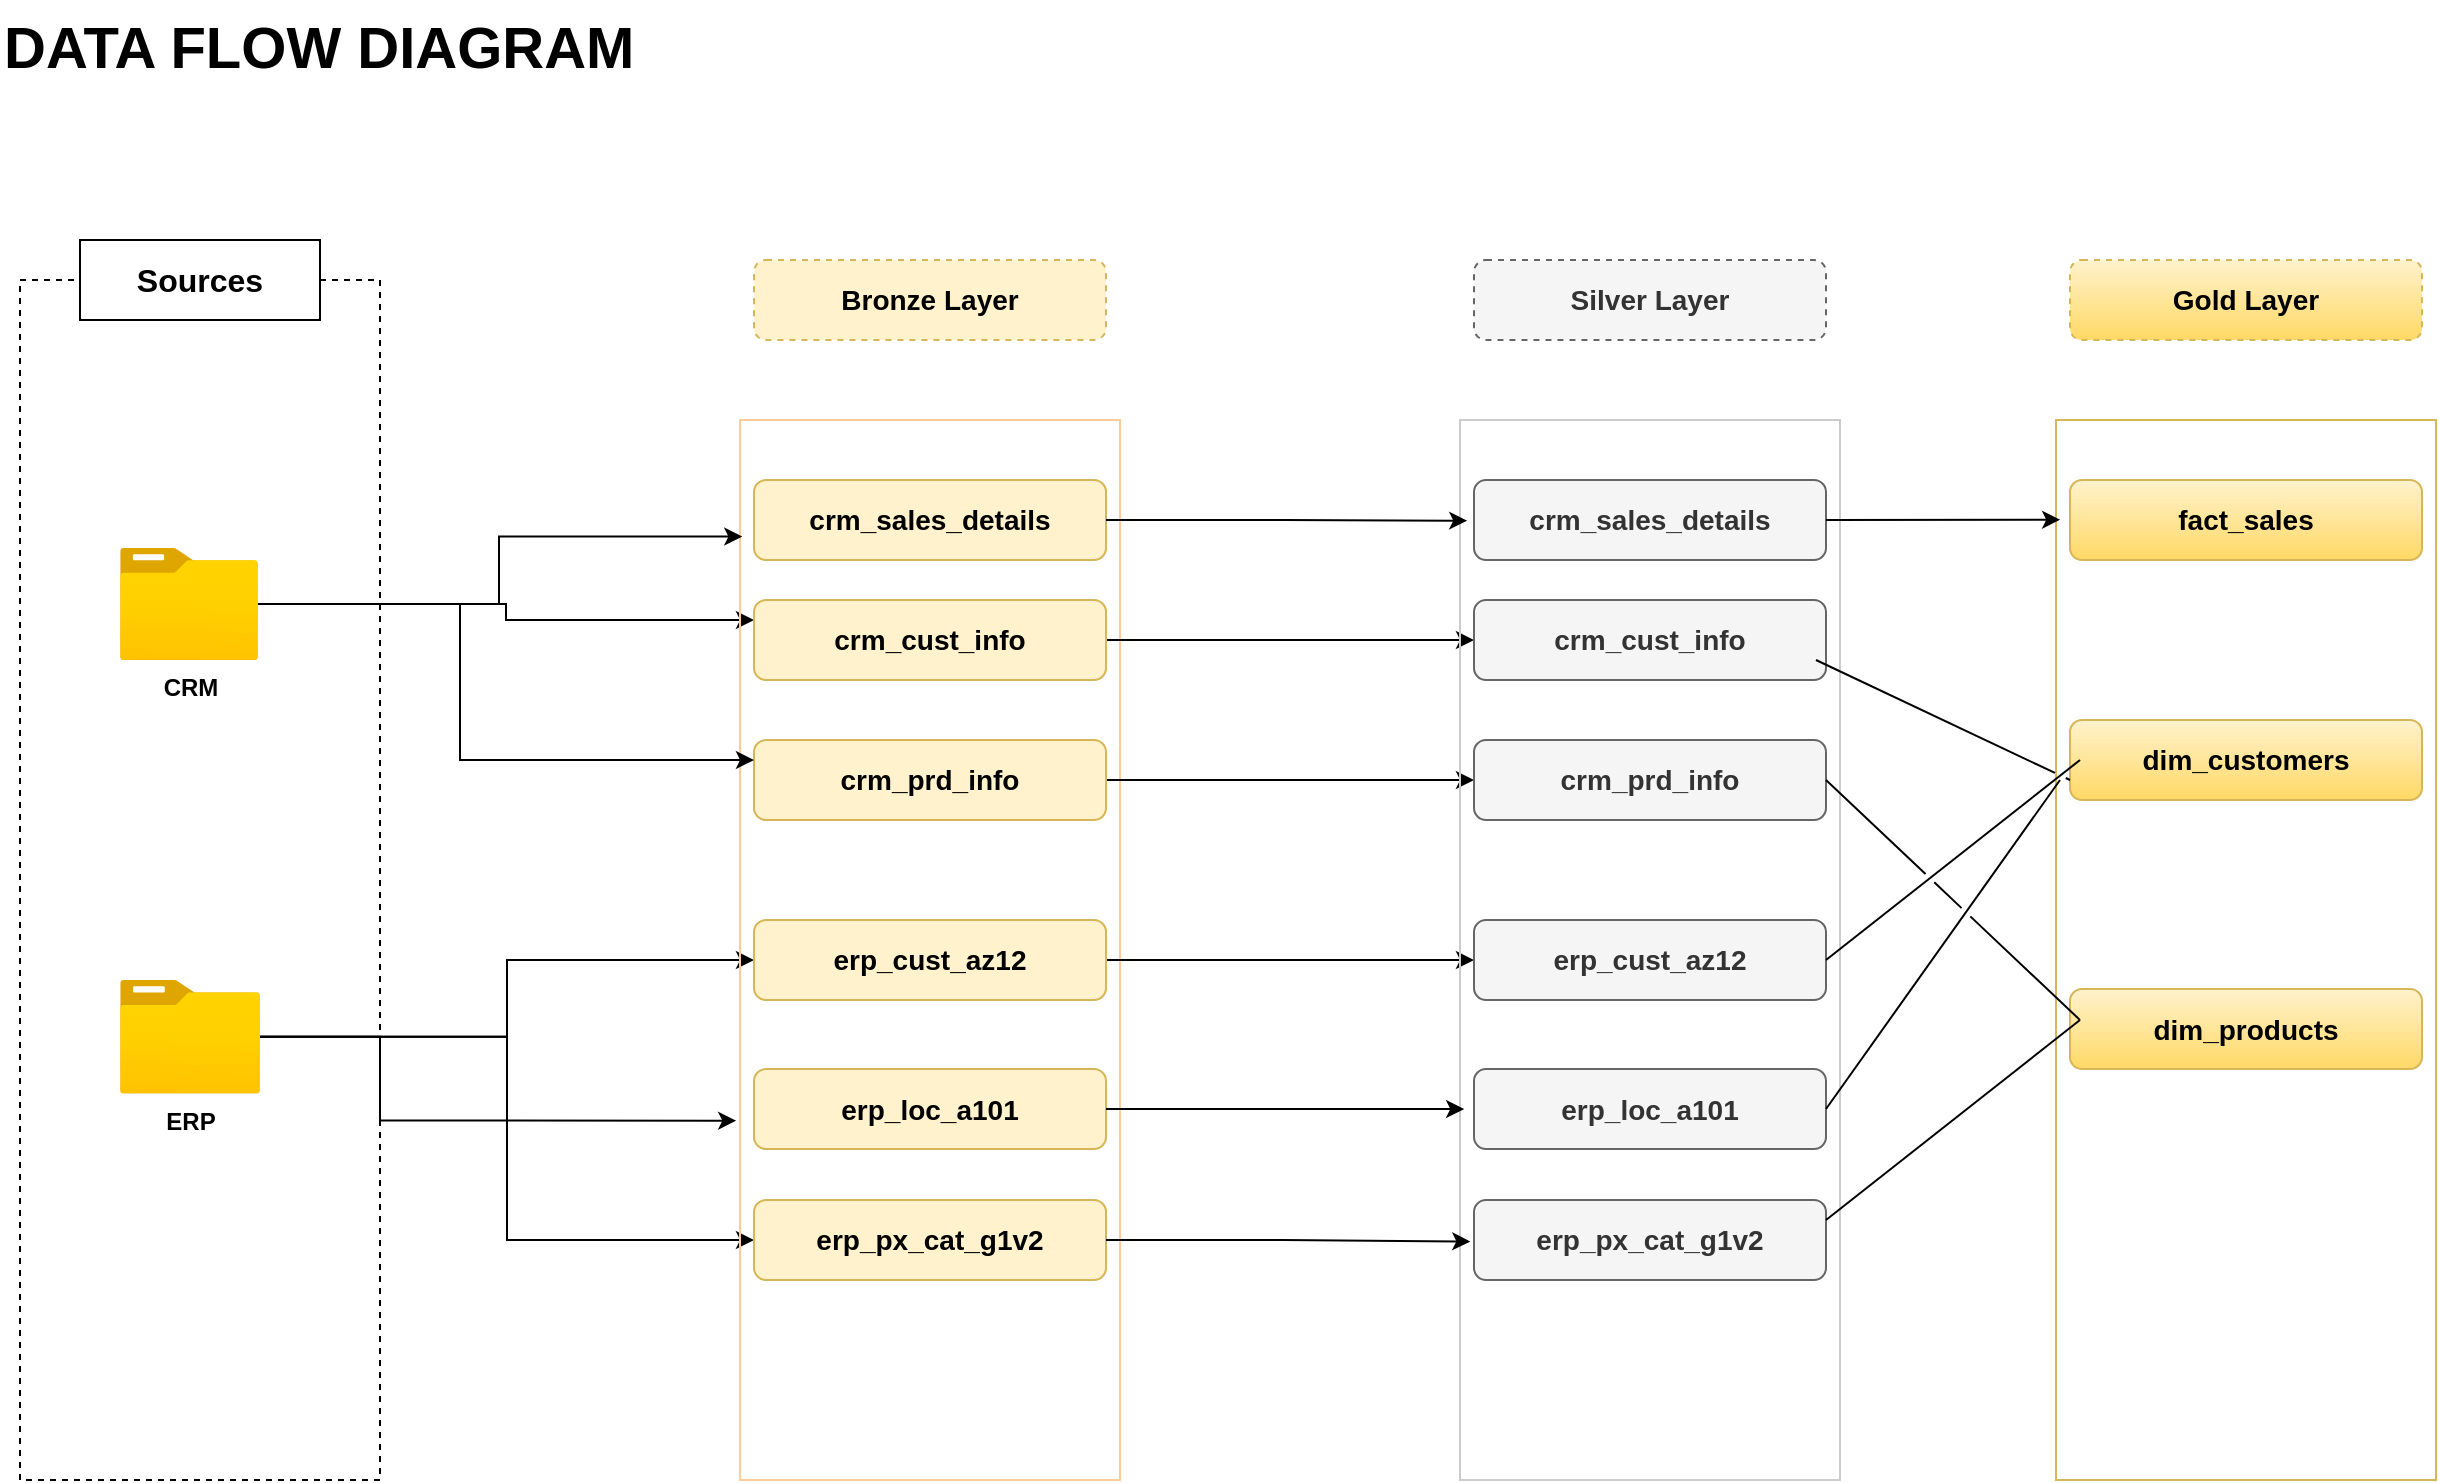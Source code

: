 <mxfile version="26.1.1">
  <diagram name="Page-1" id="3KSMp_RYxV7NYdq-AQxZ">
    <mxGraphModel dx="1468" dy="951" grid="1" gridSize="10" guides="1" tooltips="1" connect="1" arrows="1" fold="1" page="1" pageScale="1" pageWidth="827" pageHeight="1169" math="0" shadow="0">
      <root>
        <mxCell id="0" />
        <mxCell id="1" parent="0" />
        <mxCell id="Davz0x5oCwp0Jdmc8-Mb-1" value="&lt;h1 style=&quot;margin-top: 0px;&quot;&gt;&lt;font style=&quot;font-size: 29px;&quot;&gt;DATA FLOW DIAGRAM&lt;/font&gt;&lt;/h1&gt;" style="text;html=1;whiteSpace=wrap;overflow=hidden;rounded=0;" vertex="1" parent="1">
          <mxGeometry x="30" y="30" width="370" height="40" as="geometry" />
        </mxCell>
        <mxCell id="Davz0x5oCwp0Jdmc8-Mb-2" value="" style="rounded=0;whiteSpace=wrap;html=1;fillColor=none;gradientColor=none;dashed=1;" vertex="1" parent="1">
          <mxGeometry x="40" y="170" width="180" height="600" as="geometry" />
        </mxCell>
        <mxCell id="Davz0x5oCwp0Jdmc8-Mb-4" value="&lt;b&gt;&lt;font style=&quot;font-size: 16px;&quot;&gt;Sources&lt;/font&gt;&lt;/b&gt;" style="rounded=0;whiteSpace=wrap;html=1;fillColor=default;" vertex="1" parent="1">
          <mxGeometry x="70" y="150" width="120" height="40" as="geometry" />
        </mxCell>
        <mxCell id="Davz0x5oCwp0Jdmc8-Mb-23" style="edgeStyle=orthogonalEdgeStyle;rounded=0;orthogonalLoop=1;jettySize=auto;html=1;entryX=0;entryY=0.25;entryDx=0;entryDy=0;" edge="1" parent="1" source="Davz0x5oCwp0Jdmc8-Mb-5" target="Davz0x5oCwp0Jdmc8-Mb-15">
          <mxGeometry relative="1" as="geometry" />
        </mxCell>
        <mxCell id="Davz0x5oCwp0Jdmc8-Mb-5" value="&lt;b&gt;CRM&lt;/b&gt;" style="image;aspect=fixed;html=1;points=[];align=center;fontSize=12;image=img/lib/azure2/general/Folder_Blank.svg;" vertex="1" parent="1">
          <mxGeometry x="90" y="304" width="69" height="56" as="geometry" />
        </mxCell>
        <mxCell id="Davz0x5oCwp0Jdmc8-Mb-28" style="edgeStyle=orthogonalEdgeStyle;rounded=0;orthogonalLoop=1;jettySize=auto;html=1;entryX=0;entryY=0.5;entryDx=0;entryDy=0;" edge="1" parent="1" source="Davz0x5oCwp0Jdmc8-Mb-6" target="Davz0x5oCwp0Jdmc8-Mb-25">
          <mxGeometry relative="1" as="geometry" />
        </mxCell>
        <mxCell id="Davz0x5oCwp0Jdmc8-Mb-29" style="edgeStyle=orthogonalEdgeStyle;rounded=0;orthogonalLoop=1;jettySize=auto;html=1;entryX=0;entryY=0.5;entryDx=0;entryDy=0;" edge="1" parent="1" source="Davz0x5oCwp0Jdmc8-Mb-6" target="Davz0x5oCwp0Jdmc8-Mb-27">
          <mxGeometry relative="1" as="geometry" />
        </mxCell>
        <mxCell id="Davz0x5oCwp0Jdmc8-Mb-6" value="&lt;b&gt;ERP&lt;/b&gt;&lt;div&gt;&lt;b&gt;&lt;br&gt;&lt;/b&gt;&lt;/div&gt;" style="image;aspect=fixed;html=1;points=[];align=center;fontSize=12;image=img/lib/azure2/general/Folder_Blank.svg;" vertex="1" parent="1">
          <mxGeometry x="90" y="520" width="70" height="56.81" as="geometry" />
        </mxCell>
        <mxCell id="Davz0x5oCwp0Jdmc8-Mb-7" value="" style="rounded=0;whiteSpace=wrap;html=1;fillColor=none;strokeColor=#FFCC99;" vertex="1" parent="1">
          <mxGeometry x="400" y="240" width="190" height="530" as="geometry" />
        </mxCell>
        <mxCell id="Davz0x5oCwp0Jdmc8-Mb-13" value="&lt;font style=&quot;font-size: 14px;&quot;&gt;&lt;b style=&quot;&quot;&gt;Bronze Layer&lt;/b&gt;&lt;/font&gt;" style="rounded=1;whiteSpace=wrap;html=1;fillColor=#fff2cc;strokeColor=#d6b656;dashed=1;" vertex="1" parent="1">
          <mxGeometry x="407" y="160" width="176" height="40" as="geometry" />
        </mxCell>
        <mxCell id="Davz0x5oCwp0Jdmc8-Mb-14" value="&lt;span style=&quot;font-size: 14px;&quot;&gt;&lt;b&gt;crm_sales_details&lt;/b&gt;&lt;/span&gt;" style="rounded=1;whiteSpace=wrap;html=1;fillColor=#fff2cc;strokeColor=#d6b656;" vertex="1" parent="1">
          <mxGeometry x="407" y="270" width="176" height="40" as="geometry" />
        </mxCell>
        <mxCell id="Davz0x5oCwp0Jdmc8-Mb-42" style="edgeStyle=orthogonalEdgeStyle;rounded=0;orthogonalLoop=1;jettySize=auto;html=1;" edge="1" parent="1" source="Davz0x5oCwp0Jdmc8-Mb-15" target="Davz0x5oCwp0Jdmc8-Mb-36">
          <mxGeometry relative="1" as="geometry" />
        </mxCell>
        <mxCell id="Davz0x5oCwp0Jdmc8-Mb-15" value="&lt;span style=&quot;font-size: 14px;&quot;&gt;&lt;b&gt;crm_cust_info&lt;/b&gt;&lt;/span&gt;" style="rounded=1;whiteSpace=wrap;html=1;fillColor=#fff2cc;strokeColor=#d6b656;" vertex="1" parent="1">
          <mxGeometry x="407" y="330" width="176" height="40" as="geometry" />
        </mxCell>
        <mxCell id="Davz0x5oCwp0Jdmc8-Mb-43" style="edgeStyle=orthogonalEdgeStyle;rounded=0;orthogonalLoop=1;jettySize=auto;html=1;entryX=0;entryY=0.5;entryDx=0;entryDy=0;" edge="1" parent="1" source="Davz0x5oCwp0Jdmc8-Mb-16" target="Davz0x5oCwp0Jdmc8-Mb-37">
          <mxGeometry relative="1" as="geometry" />
        </mxCell>
        <mxCell id="Davz0x5oCwp0Jdmc8-Mb-16" value="&lt;span style=&quot;font-size: 14px;&quot;&gt;&lt;b&gt;crm_prd_info&lt;/b&gt;&lt;/span&gt;" style="rounded=1;whiteSpace=wrap;html=1;fillColor=#fff2cc;strokeColor=#d6b656;" vertex="1" parent="1">
          <mxGeometry x="407" y="400" width="176" height="40" as="geometry" />
        </mxCell>
        <mxCell id="Davz0x5oCwp0Jdmc8-Mb-21" style="edgeStyle=orthogonalEdgeStyle;rounded=0;orthogonalLoop=1;jettySize=auto;html=1;entryX=0;entryY=0.25;entryDx=0;entryDy=0;" edge="1" parent="1" source="Davz0x5oCwp0Jdmc8-Mb-5" target="Davz0x5oCwp0Jdmc8-Mb-16">
          <mxGeometry relative="1" as="geometry">
            <Array as="points">
              <mxPoint x="260" y="332" />
              <mxPoint x="260" y="410" />
            </Array>
          </mxGeometry>
        </mxCell>
        <mxCell id="Davz0x5oCwp0Jdmc8-Mb-24" style="edgeStyle=orthogonalEdgeStyle;rounded=0;orthogonalLoop=1;jettySize=auto;html=1;entryX=0.006;entryY=0.11;entryDx=0;entryDy=0;entryPerimeter=0;" edge="1" parent="1" source="Davz0x5oCwp0Jdmc8-Mb-5" target="Davz0x5oCwp0Jdmc8-Mb-7">
          <mxGeometry relative="1" as="geometry" />
        </mxCell>
        <mxCell id="Davz0x5oCwp0Jdmc8-Mb-45" style="edgeStyle=orthogonalEdgeStyle;rounded=0;orthogonalLoop=1;jettySize=auto;html=1;entryX=0;entryY=0.5;entryDx=0;entryDy=0;" edge="1" parent="1" source="Davz0x5oCwp0Jdmc8-Mb-25" target="Davz0x5oCwp0Jdmc8-Mb-38">
          <mxGeometry relative="1" as="geometry" />
        </mxCell>
        <mxCell id="Davz0x5oCwp0Jdmc8-Mb-25" value="&lt;span style=&quot;font-size: 14px;&quot;&gt;&lt;b&gt;erp_cust_az12&lt;/b&gt;&lt;/span&gt;" style="rounded=1;whiteSpace=wrap;html=1;fillColor=#fff2cc;strokeColor=#d6b656;" vertex="1" parent="1">
          <mxGeometry x="407" y="490" width="176" height="40" as="geometry" />
        </mxCell>
        <mxCell id="Davz0x5oCwp0Jdmc8-Mb-26" value="&lt;span style=&quot;font-size: 14px;&quot;&gt;&lt;b&gt;erp_loc_a101&lt;/b&gt;&lt;/span&gt;" style="rounded=1;whiteSpace=wrap;html=1;fillColor=#fff2cc;strokeColor=#d6b656;" vertex="1" parent="1">
          <mxGeometry x="407" y="564.5" width="176" height="40" as="geometry" />
        </mxCell>
        <mxCell id="Davz0x5oCwp0Jdmc8-Mb-27" value="&lt;span style=&quot;font-size: 14px;&quot;&gt;&lt;b&gt;erp_px_cat_g1v2&lt;/b&gt;&lt;/span&gt;" style="rounded=1;whiteSpace=wrap;html=1;fillColor=#fff2cc;strokeColor=#d6b656;" vertex="1" parent="1">
          <mxGeometry x="407" y="630" width="176" height="40" as="geometry" />
        </mxCell>
        <mxCell id="Davz0x5oCwp0Jdmc8-Mb-30" style="edgeStyle=orthogonalEdgeStyle;rounded=0;orthogonalLoop=1;jettySize=auto;html=1;entryX=-0.01;entryY=0.661;entryDx=0;entryDy=0;entryPerimeter=0;" edge="1" parent="1" source="Davz0x5oCwp0Jdmc8-Mb-6" target="Davz0x5oCwp0Jdmc8-Mb-7">
          <mxGeometry relative="1" as="geometry">
            <Array as="points">
              <mxPoint x="220" y="548" />
              <mxPoint x="220" y="590" />
            </Array>
          </mxGeometry>
        </mxCell>
        <mxCell id="Davz0x5oCwp0Jdmc8-Mb-33" value="" style="rounded=0;whiteSpace=wrap;html=1;fillColor=none;strokeColor=#CCCCCC;fontStyle=1" vertex="1" parent="1">
          <mxGeometry x="760" y="240" width="190" height="530" as="geometry" />
        </mxCell>
        <mxCell id="Davz0x5oCwp0Jdmc8-Mb-34" value="&lt;span style=&quot;font-size: 14px;&quot;&gt;&lt;b&gt;Silver Layer&lt;/b&gt;&lt;/span&gt;" style="rounded=1;whiteSpace=wrap;html=1;fillColor=#f5f5f5;strokeColor=#666666;dashed=1;fontColor=#333333;" vertex="1" parent="1">
          <mxGeometry x="767" y="160" width="176" height="40" as="geometry" />
        </mxCell>
        <mxCell id="Davz0x5oCwp0Jdmc8-Mb-35" value="&lt;span style=&quot;font-size: 14px;&quot;&gt;&lt;b&gt;crm_sales_details&lt;/b&gt;&lt;/span&gt;" style="rounded=1;whiteSpace=wrap;html=1;fillColor=#f5f5f5;strokeColor=#666666;fontColor=#333333;" vertex="1" parent="1">
          <mxGeometry x="767" y="270" width="176" height="40" as="geometry" />
        </mxCell>
        <mxCell id="Davz0x5oCwp0Jdmc8-Mb-36" value="&lt;span style=&quot;font-size: 14px;&quot;&gt;&lt;b&gt;crm_cust_info&lt;/b&gt;&lt;/span&gt;" style="rounded=1;whiteSpace=wrap;html=1;fillColor=#f5f5f5;strokeColor=#666666;fontColor=#333333;" vertex="1" parent="1">
          <mxGeometry x="767" y="330" width="176" height="40" as="geometry" />
        </mxCell>
        <mxCell id="Davz0x5oCwp0Jdmc8-Mb-37" value="&lt;span style=&quot;font-size: 14px;&quot;&gt;&lt;b&gt;crm_prd_info&lt;/b&gt;&lt;/span&gt;" style="rounded=1;whiteSpace=wrap;html=1;fillColor=#f5f5f5;strokeColor=#666666;fontColor=#333333;" vertex="1" parent="1">
          <mxGeometry x="767" y="400" width="176" height="40" as="geometry" />
        </mxCell>
        <mxCell id="Davz0x5oCwp0Jdmc8-Mb-38" value="&lt;span style=&quot;font-size: 14px;&quot;&gt;&lt;b&gt;erp_cust_az12&lt;/b&gt;&lt;/span&gt;" style="rounded=1;whiteSpace=wrap;html=1;fillColor=#f5f5f5;strokeColor=#666666;fontColor=#333333;" vertex="1" parent="1">
          <mxGeometry x="767" y="490" width="176" height="40" as="geometry" />
        </mxCell>
        <mxCell id="Davz0x5oCwp0Jdmc8-Mb-39" value="&lt;span style=&quot;font-size: 14px;&quot;&gt;&lt;b&gt;erp_loc_a101&lt;/b&gt;&lt;/span&gt;" style="rounded=1;whiteSpace=wrap;html=1;fillColor=#f5f5f5;strokeColor=#666666;fontColor=#333333;" vertex="1" parent="1">
          <mxGeometry x="767" y="564.5" width="176" height="40" as="geometry" />
        </mxCell>
        <mxCell id="Davz0x5oCwp0Jdmc8-Mb-40" value="&lt;span style=&quot;font-size: 14px;&quot;&gt;&lt;b&gt;erp_px_cat_g1v2&lt;/b&gt;&lt;/span&gt;" style="rounded=1;whiteSpace=wrap;html=1;fillColor=#f5f5f5;strokeColor=#666666;fontColor=#333333;" vertex="1" parent="1">
          <mxGeometry x="767" y="630" width="176" height="40" as="geometry" />
        </mxCell>
        <mxCell id="Davz0x5oCwp0Jdmc8-Mb-41" style="edgeStyle=orthogonalEdgeStyle;rounded=0;orthogonalLoop=1;jettySize=auto;html=1;entryX=0.019;entryY=0.095;entryDx=0;entryDy=0;entryPerimeter=0;" edge="1" parent="1" source="Davz0x5oCwp0Jdmc8-Mb-14" target="Davz0x5oCwp0Jdmc8-Mb-33">
          <mxGeometry relative="1" as="geometry" />
        </mxCell>
        <mxCell id="Davz0x5oCwp0Jdmc8-Mb-46" style="edgeStyle=orthogonalEdgeStyle;rounded=0;orthogonalLoop=1;jettySize=auto;html=1;entryX=0.011;entryY=0.65;entryDx=0;entryDy=0;entryPerimeter=0;" edge="1" parent="1" source="Davz0x5oCwp0Jdmc8-Mb-26" target="Davz0x5oCwp0Jdmc8-Mb-33">
          <mxGeometry relative="1" as="geometry" />
        </mxCell>
        <mxCell id="Davz0x5oCwp0Jdmc8-Mb-47" style="edgeStyle=orthogonalEdgeStyle;rounded=0;orthogonalLoop=1;jettySize=auto;html=1;entryX=0.027;entryY=0.775;entryDx=0;entryDy=0;entryPerimeter=0;" edge="1" parent="1" source="Davz0x5oCwp0Jdmc8-Mb-27" target="Davz0x5oCwp0Jdmc8-Mb-33">
          <mxGeometry relative="1" as="geometry" />
        </mxCell>
        <mxCell id="Davz0x5oCwp0Jdmc8-Mb-48" value="&lt;span style=&quot;font-size: 14px;&quot;&gt;&lt;b&gt;Gold Layer&lt;/b&gt;&lt;/span&gt;" style="rounded=1;whiteSpace=wrap;html=1;fillColor=#fff2cc;strokeColor=#d6b656;dashed=1;gradientColor=#ffd966;" vertex="1" parent="1">
          <mxGeometry x="1065" y="160" width="176" height="40" as="geometry" />
        </mxCell>
        <mxCell id="Davz0x5oCwp0Jdmc8-Mb-49" value="&lt;span style=&quot;font-size: 14px;&quot;&gt;&lt;b&gt;fact_sales&lt;/b&gt;&lt;/span&gt;" style="rounded=1;whiteSpace=wrap;html=1;fillColor=#fff2cc;strokeColor=#d6b656;gradientColor=#ffd966;" vertex="1" parent="1">
          <mxGeometry x="1065" y="270" width="176" height="40" as="geometry" />
        </mxCell>
        <mxCell id="Davz0x5oCwp0Jdmc8-Mb-50" value="&lt;span style=&quot;font-size: 14px;&quot;&gt;&lt;b&gt;dim_customers&lt;/b&gt;&lt;/span&gt;" style="rounded=1;whiteSpace=wrap;html=1;fillColor=#fff2cc;strokeColor=#d6b656;gradientColor=#ffd966;" vertex="1" parent="1">
          <mxGeometry x="1065" y="390" width="176" height="40" as="geometry" />
        </mxCell>
        <mxCell id="Davz0x5oCwp0Jdmc8-Mb-51" value="&lt;span style=&quot;font-size: 14px;&quot;&gt;&lt;b&gt;dim_products&lt;/b&gt;&lt;/span&gt;" style="rounded=1;whiteSpace=wrap;html=1;fillColor=#fff2cc;strokeColor=#d6b656;gradientColor=#ffd966;" vertex="1" parent="1">
          <mxGeometry x="1065" y="524.5" width="176" height="40" as="geometry" />
        </mxCell>
        <mxCell id="Davz0x5oCwp0Jdmc8-Mb-55" value="" style="rounded=0;whiteSpace=wrap;html=1;fillColor=none;strokeColor=#d6b656;" vertex="1" parent="1">
          <mxGeometry x="1058" y="240" width="190" height="530" as="geometry" />
        </mxCell>
        <mxCell id="Davz0x5oCwp0Jdmc8-Mb-56" style="edgeStyle=orthogonalEdgeStyle;rounded=0;orthogonalLoop=1;jettySize=auto;html=1;entryX=0.011;entryY=0.094;entryDx=0;entryDy=0;entryPerimeter=0;jumpStyle=gap;" edge="1" parent="1" source="Davz0x5oCwp0Jdmc8-Mb-35" target="Davz0x5oCwp0Jdmc8-Mb-55">
          <mxGeometry relative="1" as="geometry" />
        </mxCell>
        <mxCell id="Davz0x5oCwp0Jdmc8-Mb-61" value="" style="endArrow=none;html=1;rounded=0;exitX=1;exitY=0.5;exitDx=0;exitDy=0;jumpStyle=gap;" edge="1" parent="1" source="Davz0x5oCwp0Jdmc8-Mb-38">
          <mxGeometry width="50" height="50" relative="1" as="geometry">
            <mxPoint x="1020" y="460" as="sourcePoint" />
            <mxPoint x="1070" y="410" as="targetPoint" />
          </mxGeometry>
        </mxCell>
        <mxCell id="Davz0x5oCwp0Jdmc8-Mb-62" value="" style="endArrow=none;html=1;rounded=0;exitX=1;exitY=0.5;exitDx=0;exitDy=0;jumpStyle=gap;" edge="1" parent="1" source="Davz0x5oCwp0Jdmc8-Mb-39">
          <mxGeometry width="50" height="50" relative="1" as="geometry">
            <mxPoint x="950" y="520" as="sourcePoint" />
            <mxPoint x="1060" y="420" as="targetPoint" />
          </mxGeometry>
        </mxCell>
        <mxCell id="Davz0x5oCwp0Jdmc8-Mb-63" value="" style="endArrow=none;html=1;rounded=0;exitX=0.063;exitY=0.566;exitDx=0;exitDy=0;exitPerimeter=0;jumpStyle=gap;" edge="1" parent="1" source="Davz0x5oCwp0Jdmc8-Mb-55">
          <mxGeometry width="50" height="50" relative="1" as="geometry">
            <mxPoint x="816" y="520" as="sourcePoint" />
            <mxPoint x="943" y="420" as="targetPoint" />
          </mxGeometry>
        </mxCell>
        <mxCell id="Davz0x5oCwp0Jdmc8-Mb-64" value="" style="endArrow=none;html=1;rounded=0;exitX=1;exitY=0.5;exitDx=0;exitDy=0;jumpStyle=gap;" edge="1" parent="1">
          <mxGeometry width="50" height="50" relative="1" as="geometry">
            <mxPoint x="943" y="640" as="sourcePoint" />
            <mxPoint x="1070" y="540" as="targetPoint" />
          </mxGeometry>
        </mxCell>
        <mxCell id="Davz0x5oCwp0Jdmc8-Mb-65" value="" style="endArrow=none;html=1;rounded=0;exitX=1;exitY=0.5;exitDx=0;exitDy=0;jumpStyle=gap;" edge="1" parent="1">
          <mxGeometry width="50" height="50" relative="1" as="geometry">
            <mxPoint x="938" y="360" as="sourcePoint" />
            <mxPoint x="1065" y="420" as="targetPoint" />
          </mxGeometry>
        </mxCell>
      </root>
    </mxGraphModel>
  </diagram>
</mxfile>
